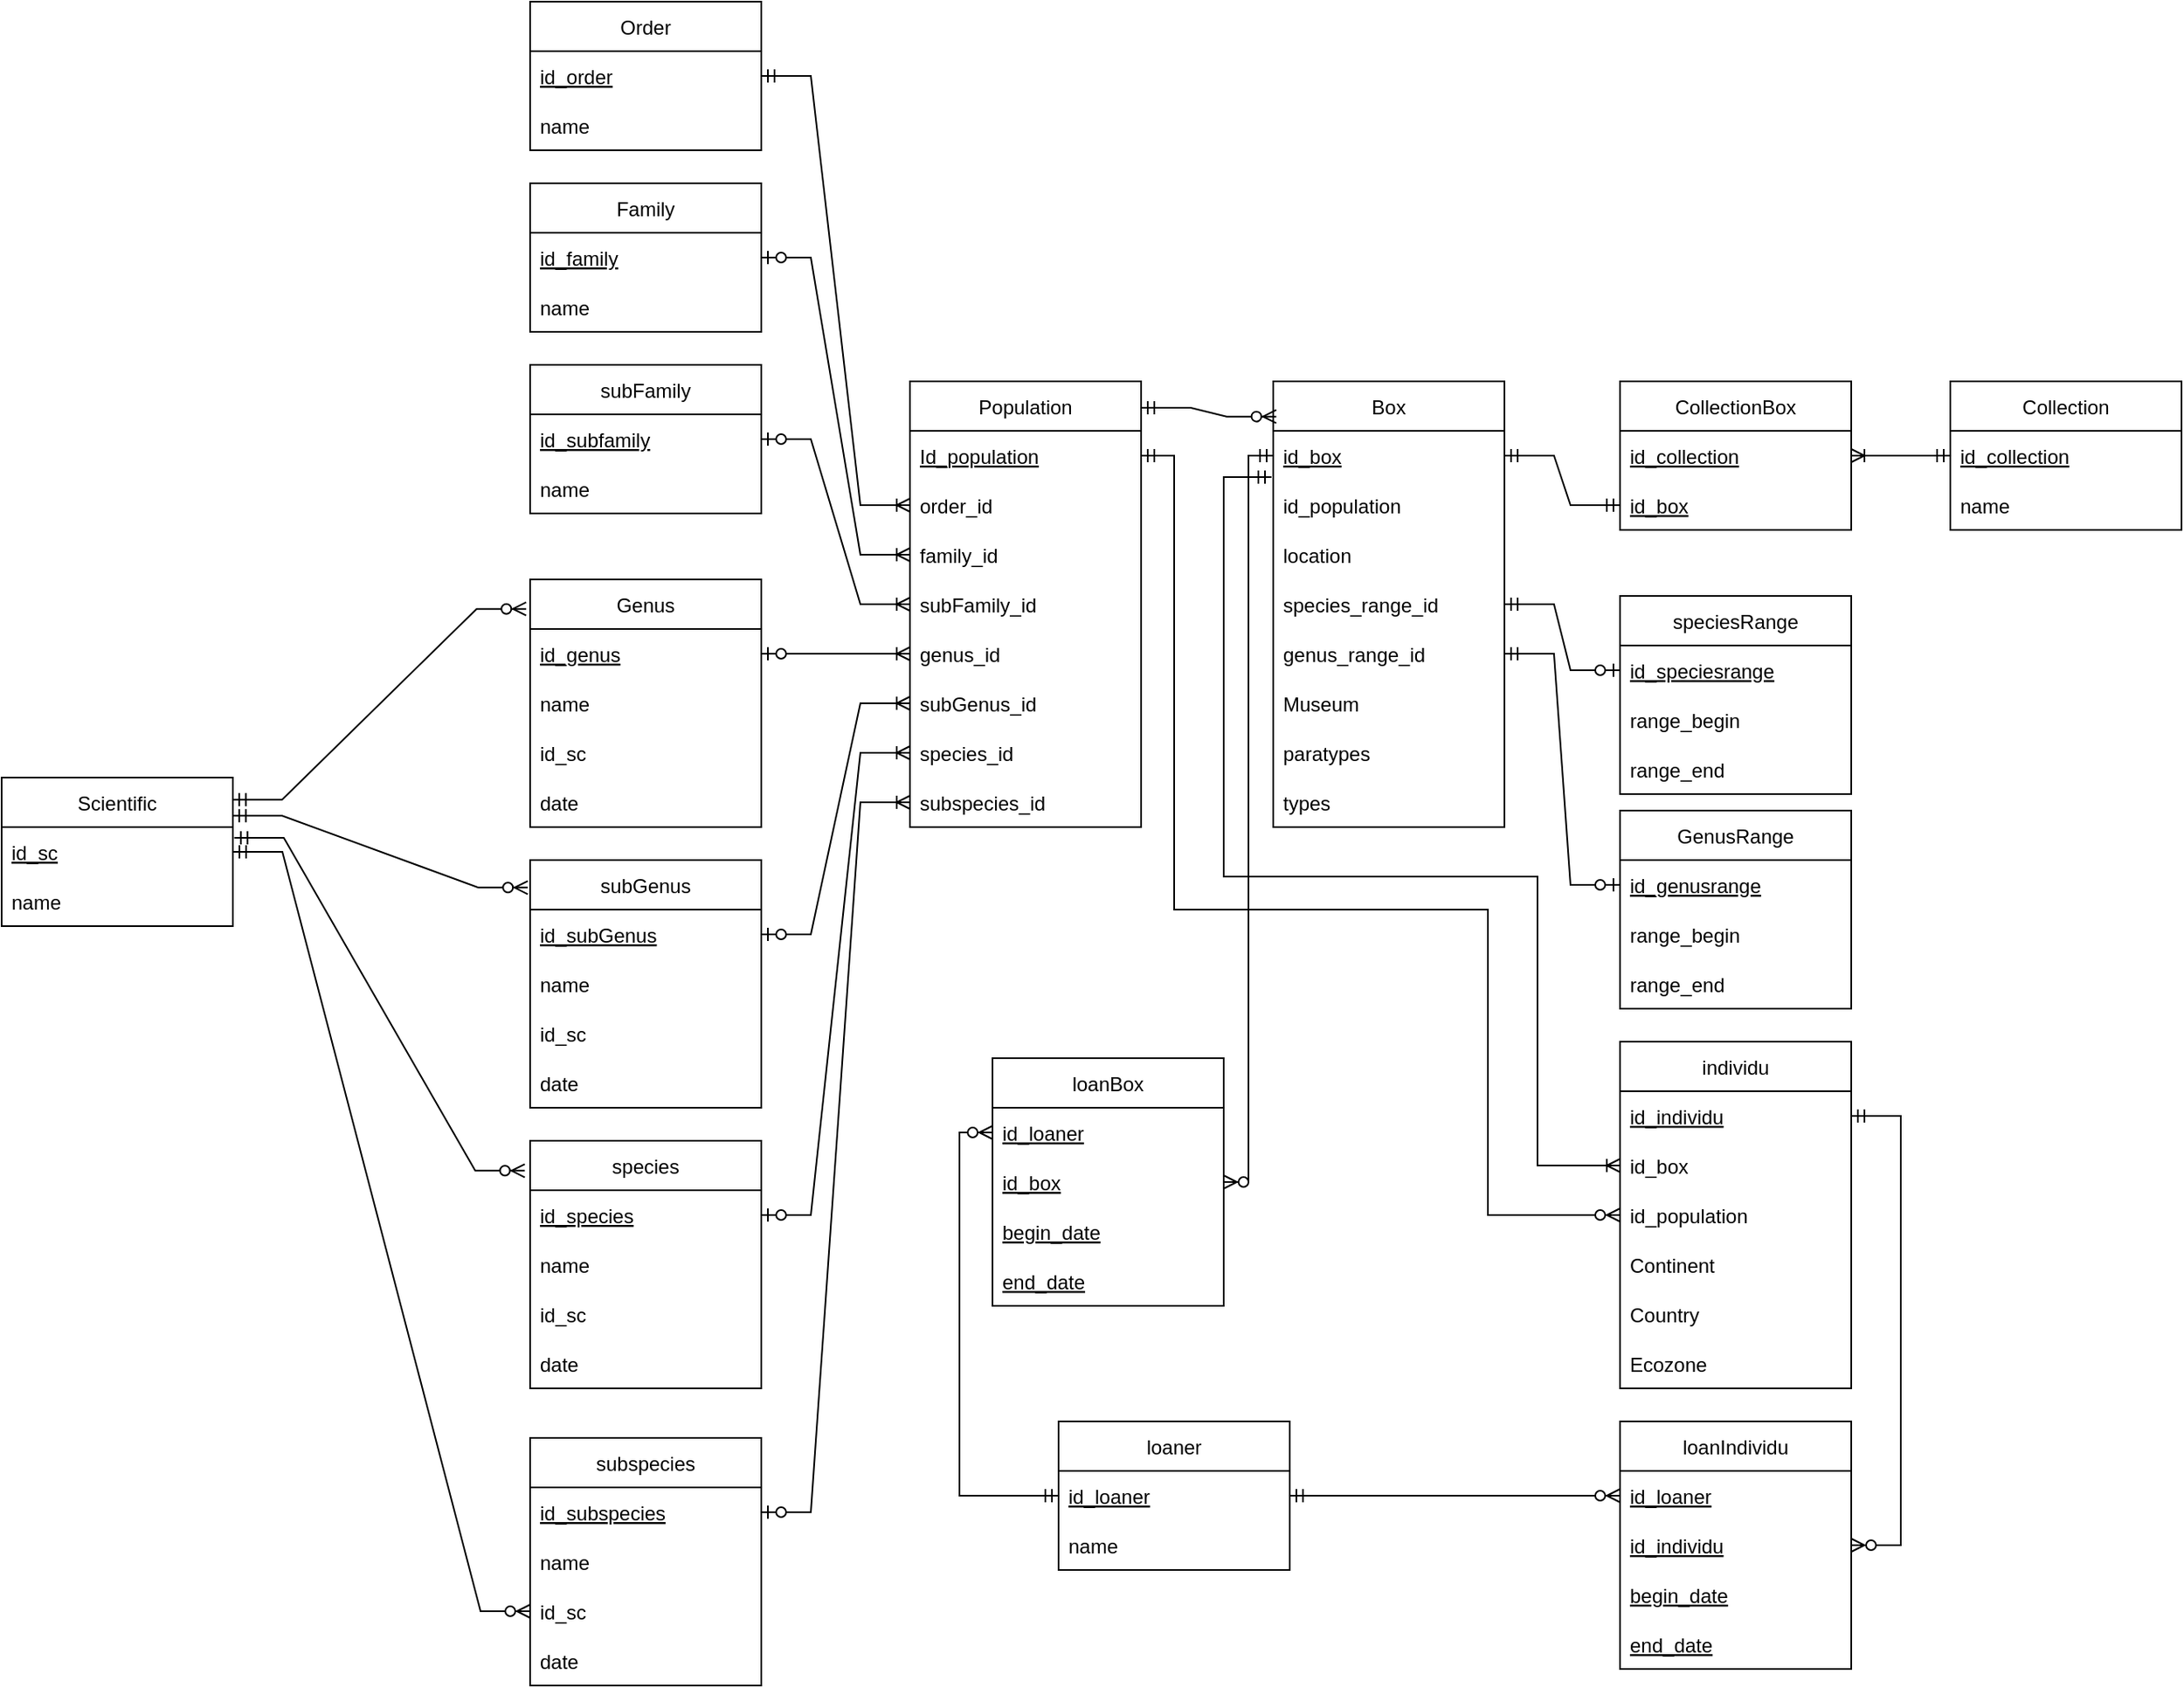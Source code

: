 <mxfile version="20.3.0" type="device"><diagram id="HxTPfBvil3Ltma1VfLWZ" name="Page-1"><mxGraphModel dx="1483" dy="927" grid="1" gridSize="10" guides="1" tooltips="1" connect="1" arrows="1" fold="1" page="1" pageScale="1" pageWidth="827" pageHeight="1169" math="0" shadow="0"><root><mxCell id="0"/><mxCell id="1" parent="0"/><mxCell id="uZ2jA3aw2KqFiROLntDe-1" value="Population" style="swimlane;fontStyle=0;childLayout=stackLayout;horizontal=1;startSize=30;horizontalStack=0;resizeParent=1;resizeParentMax=0;resizeLast=0;collapsible=1;marginBottom=0;" parent="1" vertex="1"><mxGeometry x="730" y="330" width="140" height="270" as="geometry"/></mxCell><mxCell id="uZ2jA3aw2KqFiROLntDe-2" value="Id_population" style="text;strokeColor=none;fillColor=none;align=left;verticalAlign=middle;spacingLeft=4;spacingRight=4;overflow=hidden;points=[[0,0.5],[1,0.5]];portConstraint=eastwest;rotatable=0;fontStyle=4" parent="uZ2jA3aw2KqFiROLntDe-1" vertex="1"><mxGeometry y="30" width="140" height="30" as="geometry"/></mxCell><mxCell id="uZ2jA3aw2KqFiROLntDe-12" value="order_id" style="text;strokeColor=none;fillColor=none;align=left;verticalAlign=middle;spacingLeft=4;spacingRight=4;overflow=hidden;points=[[0,0.5],[1,0.5]];portConstraint=eastwest;rotatable=0;" parent="uZ2jA3aw2KqFiROLntDe-1" vertex="1"><mxGeometry y="60" width="140" height="30" as="geometry"/></mxCell><mxCell id="uZ2jA3aw2KqFiROLntDe-10" value="family_id" style="text;strokeColor=none;fillColor=none;align=left;verticalAlign=middle;spacingLeft=4;spacingRight=4;overflow=hidden;points=[[0,0.5],[1,0.5]];portConstraint=eastwest;rotatable=0;" parent="uZ2jA3aw2KqFiROLntDe-1" vertex="1"><mxGeometry y="90" width="140" height="30" as="geometry"/></mxCell><mxCell id="uZ2jA3aw2KqFiROLntDe-11" value="subFamily_id" style="text;strokeColor=none;fillColor=none;align=left;verticalAlign=middle;spacingLeft=4;spacingRight=4;overflow=hidden;points=[[0,0.5],[1,0.5]];portConstraint=eastwest;rotatable=0;" parent="uZ2jA3aw2KqFiROLntDe-1" vertex="1"><mxGeometry y="120" width="140" height="30" as="geometry"/></mxCell><mxCell id="uZ2jA3aw2KqFiROLntDe-9" value="genus_id" style="text;strokeColor=none;fillColor=none;align=left;verticalAlign=middle;spacingLeft=4;spacingRight=4;overflow=hidden;points=[[0,0.5],[1,0.5]];portConstraint=eastwest;rotatable=0;" parent="uZ2jA3aw2KqFiROLntDe-1" vertex="1"><mxGeometry y="150" width="140" height="30" as="geometry"/></mxCell><mxCell id="uZ2jA3aw2KqFiROLntDe-8" value="subGenus_id" style="text;strokeColor=none;fillColor=none;align=left;verticalAlign=middle;spacingLeft=4;spacingRight=4;overflow=hidden;points=[[0,0.5],[1,0.5]];portConstraint=eastwest;rotatable=0;" parent="uZ2jA3aw2KqFiROLntDe-1" vertex="1"><mxGeometry y="180" width="140" height="30" as="geometry"/></mxCell><mxCell id="uZ2jA3aw2KqFiROLntDe-7" value="species_id" style="text;strokeColor=none;fillColor=none;align=left;verticalAlign=middle;spacingLeft=4;spacingRight=4;overflow=hidden;points=[[0,0.5],[1,0.5]];portConstraint=eastwest;rotatable=0;" parent="uZ2jA3aw2KqFiROLntDe-1" vertex="1"><mxGeometry y="210" width="140" height="30" as="geometry"/></mxCell><mxCell id="PhLSBUhBw3SX2s21Tblr-6" value="subspecies_id" style="text;strokeColor=none;fillColor=none;align=left;verticalAlign=middle;spacingLeft=4;spacingRight=4;overflow=hidden;points=[[0,0.5],[1,0.5]];portConstraint=eastwest;rotatable=0;" parent="uZ2jA3aw2KqFiROLntDe-1" vertex="1"><mxGeometry y="240" width="140" height="30" as="geometry"/></mxCell><mxCell id="uZ2jA3aw2KqFiROLntDe-18" value="Scientific" style="swimlane;fontStyle=0;childLayout=stackLayout;horizontal=1;startSize=30;horizontalStack=0;resizeParent=1;resizeParentMax=0;resizeLast=0;collapsible=1;marginBottom=0;" parent="1" vertex="1"><mxGeometry x="180" y="570" width="140" height="90" as="geometry"/></mxCell><mxCell id="uZ2jA3aw2KqFiROLntDe-19" value="id_sc" style="text;strokeColor=none;fillColor=none;align=left;verticalAlign=middle;spacingLeft=4;spacingRight=4;overflow=hidden;points=[[0,0.5],[1,0.5]];portConstraint=eastwest;rotatable=0;fontStyle=4" parent="uZ2jA3aw2KqFiROLntDe-18" vertex="1"><mxGeometry y="30" width="140" height="30" as="geometry"/></mxCell><mxCell id="uZ2jA3aw2KqFiROLntDe-20" value="name" style="text;strokeColor=none;fillColor=none;align=left;verticalAlign=middle;spacingLeft=4;spacingRight=4;overflow=hidden;points=[[0,0.5],[1,0.5]];portConstraint=eastwest;rotatable=0;" parent="uZ2jA3aw2KqFiROLntDe-18" vertex="1"><mxGeometry y="60" width="140" height="30" as="geometry"/></mxCell><mxCell id="uZ2jA3aw2KqFiROLntDe-25" value="GenusRange" style="swimlane;fontStyle=0;childLayout=stackLayout;horizontal=1;startSize=30;horizontalStack=0;resizeParent=1;resizeParentMax=0;resizeLast=0;collapsible=1;marginBottom=0;" parent="1" vertex="1"><mxGeometry x="1160" y="590" width="140" height="120" as="geometry"/></mxCell><mxCell id="uZ2jA3aw2KqFiROLntDe-26" value="id_genusrange" style="text;strokeColor=none;fillColor=none;align=left;verticalAlign=middle;spacingLeft=4;spacingRight=4;overflow=hidden;points=[[0,0.5],[1,0.5]];portConstraint=eastwest;rotatable=0;fontStyle=4" parent="uZ2jA3aw2KqFiROLntDe-25" vertex="1"><mxGeometry y="30" width="140" height="30" as="geometry"/></mxCell><mxCell id="uZ2jA3aw2KqFiROLntDe-27" value="range_begin" style="text;strokeColor=none;fillColor=none;align=left;verticalAlign=middle;spacingLeft=4;spacingRight=4;overflow=hidden;points=[[0,0.5],[1,0.5]];portConstraint=eastwest;rotatable=0;" parent="uZ2jA3aw2KqFiROLntDe-25" vertex="1"><mxGeometry y="60" width="140" height="30" as="geometry"/></mxCell><mxCell id="uZ2jA3aw2KqFiROLntDe-63" value="range_end" style="text;strokeColor=none;fillColor=none;align=left;verticalAlign=middle;spacingLeft=4;spacingRight=4;overflow=hidden;points=[[0,0.5],[1,0.5]];portConstraint=eastwest;rotatable=0;" parent="uZ2jA3aw2KqFiROLntDe-25" vertex="1"><mxGeometry y="90" width="140" height="30" as="geometry"/></mxCell><mxCell id="uZ2jA3aw2KqFiROLntDe-35" value="individu" style="swimlane;fontStyle=0;childLayout=stackLayout;horizontal=1;startSize=30;horizontalStack=0;resizeParent=1;resizeParentMax=0;resizeLast=0;collapsible=1;marginBottom=0;" parent="1" vertex="1"><mxGeometry x="1160" y="730" width="140" height="210" as="geometry"/></mxCell><mxCell id="uZ2jA3aw2KqFiROLntDe-38" value="id_individu" style="text;strokeColor=none;fillColor=none;align=left;verticalAlign=middle;spacingLeft=4;spacingRight=4;overflow=hidden;points=[[0,0.5],[1,0.5]];portConstraint=eastwest;rotatable=0;fontStyle=4" parent="uZ2jA3aw2KqFiROLntDe-35" vertex="1"><mxGeometry y="30" width="140" height="30" as="geometry"/></mxCell><mxCell id="uZ2jA3aw2KqFiROLntDe-115" value="id_box" style="text;strokeColor=none;fillColor=none;align=left;verticalAlign=middle;spacingLeft=4;spacingRight=4;overflow=hidden;points=[[0,0.5],[1,0.5]];portConstraint=eastwest;rotatable=0;" parent="uZ2jA3aw2KqFiROLntDe-35" vertex="1"><mxGeometry y="60" width="140" height="30" as="geometry"/></mxCell><mxCell id="uZ2jA3aw2KqFiROLntDe-36" value="id_population" style="text;strokeColor=none;fillColor=none;align=left;verticalAlign=middle;spacingLeft=4;spacingRight=4;overflow=hidden;points=[[0,0.5],[1,0.5]];portConstraint=eastwest;rotatable=0;" parent="uZ2jA3aw2KqFiROLntDe-35" vertex="1"><mxGeometry y="90" width="140" height="30" as="geometry"/></mxCell><mxCell id="xjDK1xqEdy7AfBdmxvn6-30" value="Continent" style="text;strokeColor=none;fillColor=none;align=left;verticalAlign=middle;spacingLeft=4;spacingRight=4;overflow=hidden;points=[[0,0.5],[1,0.5]];portConstraint=eastwest;rotatable=0;" parent="uZ2jA3aw2KqFiROLntDe-35" vertex="1"><mxGeometry y="120" width="140" height="30" as="geometry"/></mxCell><mxCell id="xjDK1xqEdy7AfBdmxvn6-28" value="Country" style="text;strokeColor=none;fillColor=none;align=left;verticalAlign=middle;spacingLeft=4;spacingRight=4;overflow=hidden;points=[[0,0.5],[1,0.5]];portConstraint=eastwest;rotatable=0;" parent="uZ2jA3aw2KqFiROLntDe-35" vertex="1"><mxGeometry y="150" width="140" height="30" as="geometry"/></mxCell><mxCell id="xjDK1xqEdy7AfBdmxvn6-27" value="Ecozone" style="text;strokeColor=none;fillColor=none;align=left;verticalAlign=middle;spacingLeft=4;spacingRight=4;overflow=hidden;points=[[0,0.5],[1,0.5]];portConstraint=eastwest;rotatable=0;" parent="uZ2jA3aw2KqFiROLntDe-35" vertex="1"><mxGeometry y="180" width="140" height="30" as="geometry"/></mxCell><mxCell id="uZ2jA3aw2KqFiROLntDe-51" value="Box" style="swimlane;fontStyle=0;childLayout=stackLayout;horizontal=1;startSize=30;horizontalStack=0;resizeParent=1;resizeParentMax=0;resizeLast=0;collapsible=1;marginBottom=0;" parent="1" vertex="1"><mxGeometry x="950" y="330" width="140" height="270" as="geometry"/></mxCell><mxCell id="uZ2jA3aw2KqFiROLntDe-52" value="id_box" style="text;strokeColor=none;fillColor=none;align=left;verticalAlign=middle;spacingLeft=4;spacingRight=4;overflow=hidden;points=[[0,0.5],[1,0.5]];portConstraint=eastwest;rotatable=0;fontStyle=4" parent="uZ2jA3aw2KqFiROLntDe-51" vertex="1"><mxGeometry y="30" width="140" height="30" as="geometry"/></mxCell><mxCell id="xjDK1xqEdy7AfBdmxvn6-2" value="id_population" style="text;strokeColor=none;fillColor=none;align=left;verticalAlign=middle;spacingLeft=4;spacingRight=4;overflow=hidden;points=[[0,0.5],[1,0.5]];portConstraint=eastwest;rotatable=0;fontStyle=0" parent="uZ2jA3aw2KqFiROLntDe-51" vertex="1"><mxGeometry y="60" width="140" height="30" as="geometry"/></mxCell><mxCell id="uZ2jA3aw2KqFiROLntDe-53" value="location" style="text;strokeColor=none;fillColor=none;align=left;verticalAlign=middle;spacingLeft=4;spacingRight=4;overflow=hidden;points=[[0,0.5],[1,0.5]];portConstraint=eastwest;rotatable=0;" parent="uZ2jA3aw2KqFiROLntDe-51" vertex="1"><mxGeometry y="90" width="140" height="30" as="geometry"/></mxCell><mxCell id="uZ2jA3aw2KqFiROLntDe-69" value="species_range_id" style="text;strokeColor=none;fillColor=none;align=left;verticalAlign=middle;spacingLeft=4;spacingRight=4;overflow=hidden;points=[[0,0.5],[1,0.5]];portConstraint=eastwest;rotatable=0;" parent="uZ2jA3aw2KqFiROLntDe-51" vertex="1"><mxGeometry y="120" width="140" height="30" as="geometry"/></mxCell><mxCell id="uZ2jA3aw2KqFiROLntDe-68" value="genus_range_id" style="text;strokeColor=none;fillColor=none;align=left;verticalAlign=middle;spacingLeft=4;spacingRight=4;overflow=hidden;points=[[0,0.5],[1,0.5]];portConstraint=eastwest;rotatable=0;" parent="uZ2jA3aw2KqFiROLntDe-51" vertex="1"><mxGeometry y="150" width="140" height="30" as="geometry"/></mxCell><mxCell id="xjDK1xqEdy7AfBdmxvn6-26" value="Museum" style="text;strokeColor=none;fillColor=none;align=left;verticalAlign=middle;spacingLeft=4;spacingRight=4;overflow=hidden;points=[[0,0.5],[1,0.5]];portConstraint=eastwest;rotatable=0;" parent="uZ2jA3aw2KqFiROLntDe-51" vertex="1"><mxGeometry y="180" width="140" height="30" as="geometry"/></mxCell><mxCell id="xjDK1xqEdy7AfBdmxvn6-25" value="paratypes" style="text;strokeColor=none;fillColor=none;align=left;verticalAlign=middle;spacingLeft=4;spacingRight=4;overflow=hidden;points=[[0,0.5],[1,0.5]];portConstraint=eastwest;rotatable=0;" parent="uZ2jA3aw2KqFiROLntDe-51" vertex="1"><mxGeometry y="210" width="140" height="30" as="geometry"/></mxCell><mxCell id="xjDK1xqEdy7AfBdmxvn6-24" value="types" style="text;strokeColor=none;fillColor=none;align=left;verticalAlign=middle;spacingLeft=4;spacingRight=4;overflow=hidden;points=[[0,0.5],[1,0.5]];portConstraint=eastwest;rotatable=0;" parent="uZ2jA3aw2KqFiROLntDe-51" vertex="1"><mxGeometry y="240" width="140" height="30" as="geometry"/></mxCell><mxCell id="uZ2jA3aw2KqFiROLntDe-55" value="Collection" style="swimlane;fontStyle=0;childLayout=stackLayout;horizontal=1;startSize=30;horizontalStack=0;resizeParent=1;resizeParentMax=0;resizeLast=0;collapsible=1;marginBottom=0;" parent="1" vertex="1"><mxGeometry x="1360" y="330" width="140" height="90" as="geometry"/></mxCell><mxCell id="uZ2jA3aw2KqFiROLntDe-56" value="id_collection" style="text;strokeColor=none;fillColor=none;align=left;verticalAlign=middle;spacingLeft=4;spacingRight=4;overflow=hidden;points=[[0,0.5],[1,0.5]];portConstraint=eastwest;rotatable=0;fontStyle=4" parent="uZ2jA3aw2KqFiROLntDe-55" vertex="1"><mxGeometry y="30" width="140" height="30" as="geometry"/></mxCell><mxCell id="uZ2jA3aw2KqFiROLntDe-57" value="name" style="text;strokeColor=none;fillColor=none;align=left;verticalAlign=middle;spacingLeft=4;spacingRight=4;overflow=hidden;points=[[0,0.5],[1,0.5]];portConstraint=eastwest;rotatable=0;" parent="uZ2jA3aw2KqFiROLntDe-55" vertex="1"><mxGeometry y="60" width="140" height="30" as="geometry"/></mxCell><mxCell id="uZ2jA3aw2KqFiROLntDe-59" value="loanBox" style="swimlane;fontStyle=0;childLayout=stackLayout;horizontal=1;startSize=30;horizontalStack=0;resizeParent=1;resizeParentMax=0;resizeLast=0;collapsible=1;marginBottom=0;" parent="1" vertex="1"><mxGeometry x="780" y="740" width="140" height="150" as="geometry"/></mxCell><mxCell id="uZ2jA3aw2KqFiROLntDe-60" value="id_loaner" style="text;strokeColor=none;fillColor=none;align=left;verticalAlign=middle;spacingLeft=4;spacingRight=4;overflow=hidden;points=[[0,0.5],[1,0.5]];portConstraint=eastwest;rotatable=0;fontStyle=4" parent="uZ2jA3aw2KqFiROLntDe-59" vertex="1"><mxGeometry y="30" width="140" height="30" as="geometry"/></mxCell><mxCell id="uZ2jA3aw2KqFiROLntDe-61" value="id_box" style="text;strokeColor=none;fillColor=none;align=left;verticalAlign=middle;spacingLeft=4;spacingRight=4;overflow=hidden;points=[[0,0.5],[1,0.5]];portConstraint=eastwest;rotatable=0;fontStyle=4" parent="uZ2jA3aw2KqFiROLntDe-59" vertex="1"><mxGeometry y="60" width="140" height="30" as="geometry"/></mxCell><mxCell id="uZ2jA3aw2KqFiROLntDe-62" value="begin_date" style="text;strokeColor=none;fillColor=none;align=left;verticalAlign=middle;spacingLeft=4;spacingRight=4;overflow=hidden;points=[[0,0.5],[1,0.5]];portConstraint=eastwest;rotatable=0;fontStyle=4" parent="uZ2jA3aw2KqFiROLntDe-59" vertex="1"><mxGeometry y="90" width="140" height="30" as="geometry"/></mxCell><mxCell id="uZ2jA3aw2KqFiROLntDe-102" value="end_date" style="text;strokeColor=none;fillColor=none;align=left;verticalAlign=middle;spacingLeft=4;spacingRight=4;overflow=hidden;points=[[0,0.5],[1,0.5]];portConstraint=eastwest;rotatable=0;fontStyle=4" parent="uZ2jA3aw2KqFiROLntDe-59" vertex="1"><mxGeometry y="120" width="140" height="30" as="geometry"/></mxCell><mxCell id="uZ2jA3aw2KqFiROLntDe-64" value="speciesRange" style="swimlane;fontStyle=0;childLayout=stackLayout;horizontal=1;startSize=30;horizontalStack=0;resizeParent=1;resizeParentMax=0;resizeLast=0;collapsible=1;marginBottom=0;" parent="1" vertex="1"><mxGeometry x="1160" y="460" width="140" height="120" as="geometry"/></mxCell><mxCell id="uZ2jA3aw2KqFiROLntDe-65" value="id_speciesrange" style="text;strokeColor=none;fillColor=none;align=left;verticalAlign=middle;spacingLeft=4;spacingRight=4;overflow=hidden;points=[[0,0.5],[1,0.5]];portConstraint=eastwest;rotatable=0;fontStyle=4" parent="uZ2jA3aw2KqFiROLntDe-64" vertex="1"><mxGeometry y="30" width="140" height="30" as="geometry"/></mxCell><mxCell id="uZ2jA3aw2KqFiROLntDe-66" value="range_begin" style="text;strokeColor=none;fillColor=none;align=left;verticalAlign=middle;spacingLeft=4;spacingRight=4;overflow=hidden;points=[[0,0.5],[1,0.5]];portConstraint=eastwest;rotatable=0;" parent="uZ2jA3aw2KqFiROLntDe-64" vertex="1"><mxGeometry y="60" width="140" height="30" as="geometry"/></mxCell><mxCell id="uZ2jA3aw2KqFiROLntDe-67" value="range_end" style="text;strokeColor=none;fillColor=none;align=left;verticalAlign=middle;spacingLeft=4;spacingRight=4;overflow=hidden;points=[[0,0.5],[1,0.5]];portConstraint=eastwest;rotatable=0;" parent="uZ2jA3aw2KqFiROLntDe-64" vertex="1"><mxGeometry y="90" width="140" height="30" as="geometry"/></mxCell><mxCell id="uZ2jA3aw2KqFiROLntDe-74" value="CollectionBox" style="swimlane;fontStyle=0;childLayout=stackLayout;horizontal=1;startSize=30;horizontalStack=0;resizeParent=1;resizeParentMax=0;resizeLast=0;collapsible=1;marginBottom=0;" parent="1" vertex="1"><mxGeometry x="1160" y="330" width="140" height="90" as="geometry"/></mxCell><mxCell id="uZ2jA3aw2KqFiROLntDe-75" value="id_collection" style="text;strokeColor=none;fillColor=none;align=left;verticalAlign=middle;spacingLeft=4;spacingRight=4;overflow=hidden;points=[[0,0.5],[1,0.5]];portConstraint=eastwest;rotatable=0;fontStyle=4" parent="uZ2jA3aw2KqFiROLntDe-74" vertex="1"><mxGeometry y="30" width="140" height="30" as="geometry"/></mxCell><mxCell id="uZ2jA3aw2KqFiROLntDe-77" value="id_box" style="text;strokeColor=none;fillColor=none;align=left;verticalAlign=middle;spacingLeft=4;spacingRight=4;overflow=hidden;points=[[0,0.5],[1,0.5]];portConstraint=eastwest;rotatable=0;fontStyle=4" parent="uZ2jA3aw2KqFiROLntDe-74" vertex="1"><mxGeometry y="60" width="140" height="30" as="geometry"/></mxCell><mxCell id="uZ2jA3aw2KqFiROLntDe-84" value="Order" style="swimlane;fontStyle=0;childLayout=stackLayout;horizontal=1;startSize=30;horizontalStack=0;resizeParent=1;resizeParentMax=0;resizeLast=0;collapsible=1;marginBottom=0;" parent="1" vertex="1"><mxGeometry x="500" y="100" width="140" height="90" as="geometry"/></mxCell><mxCell id="uZ2jA3aw2KqFiROLntDe-85" value="id_order" style="text;strokeColor=none;fillColor=none;align=left;verticalAlign=middle;spacingLeft=4;spacingRight=4;overflow=hidden;points=[[0,0.5],[1,0.5]];portConstraint=eastwest;rotatable=0;fontStyle=4" parent="uZ2jA3aw2KqFiROLntDe-84" vertex="1"><mxGeometry y="30" width="140" height="30" as="geometry"/></mxCell><mxCell id="uZ2jA3aw2KqFiROLntDe-86" value="name" style="text;strokeColor=none;fillColor=none;align=left;verticalAlign=middle;spacingLeft=4;spacingRight=4;overflow=hidden;points=[[0,0.5],[1,0.5]];portConstraint=eastwest;rotatable=0;fontStyle=0" parent="uZ2jA3aw2KqFiROLntDe-84" vertex="1"><mxGeometry y="60" width="140" height="30" as="geometry"/></mxCell><mxCell id="uZ2jA3aw2KqFiROLntDe-87" value="Family" style="swimlane;fontStyle=0;childLayout=stackLayout;horizontal=1;startSize=30;horizontalStack=0;resizeParent=1;resizeParentMax=0;resizeLast=0;collapsible=1;marginBottom=0;" parent="1" vertex="1"><mxGeometry x="500" y="210" width="140" height="90" as="geometry"/></mxCell><mxCell id="uZ2jA3aw2KqFiROLntDe-88" value="id_family" style="text;strokeColor=none;fillColor=none;align=left;verticalAlign=middle;spacingLeft=4;spacingRight=4;overflow=hidden;points=[[0,0.5],[1,0.5]];portConstraint=eastwest;rotatable=0;fontStyle=4" parent="uZ2jA3aw2KqFiROLntDe-87" vertex="1"><mxGeometry y="30" width="140" height="30" as="geometry"/></mxCell><mxCell id="uZ2jA3aw2KqFiROLntDe-89" value="name" style="text;strokeColor=none;fillColor=none;align=left;verticalAlign=middle;spacingLeft=4;spacingRight=4;overflow=hidden;points=[[0,0.5],[1,0.5]];portConstraint=eastwest;rotatable=0;fontStyle=0" parent="uZ2jA3aw2KqFiROLntDe-87" vertex="1"><mxGeometry y="60" width="140" height="30" as="geometry"/></mxCell><mxCell id="uZ2jA3aw2KqFiROLntDe-90" value="subFamily" style="swimlane;fontStyle=0;childLayout=stackLayout;horizontal=1;startSize=30;horizontalStack=0;resizeParent=1;resizeParentMax=0;resizeLast=0;collapsible=1;marginBottom=0;" parent="1" vertex="1"><mxGeometry x="500" y="320" width="140" height="90" as="geometry"/></mxCell><mxCell id="uZ2jA3aw2KqFiROLntDe-91" value="id_subfamily" style="text;strokeColor=none;fillColor=none;align=left;verticalAlign=middle;spacingLeft=4;spacingRight=4;overflow=hidden;points=[[0,0.5],[1,0.5]];portConstraint=eastwest;rotatable=0;fontStyle=4" parent="uZ2jA3aw2KqFiROLntDe-90" vertex="1"><mxGeometry y="30" width="140" height="30" as="geometry"/></mxCell><mxCell id="uZ2jA3aw2KqFiROLntDe-92" value="name" style="text;strokeColor=none;fillColor=none;align=left;verticalAlign=middle;spacingLeft=4;spacingRight=4;overflow=hidden;points=[[0,0.5],[1,0.5]];portConstraint=eastwest;rotatable=0;fontStyle=0" parent="uZ2jA3aw2KqFiROLntDe-90" vertex="1"><mxGeometry y="60" width="140" height="30" as="geometry"/></mxCell><mxCell id="uZ2jA3aw2KqFiROLntDe-93" value="Genus" style="swimlane;fontStyle=0;childLayout=stackLayout;horizontal=1;startSize=30;horizontalStack=0;resizeParent=1;resizeParentMax=0;resizeLast=0;collapsible=1;marginBottom=0;" parent="1" vertex="1"><mxGeometry x="500" y="450" width="140" height="150" as="geometry"/></mxCell><mxCell id="uZ2jA3aw2KqFiROLntDe-94" value="id_genus" style="text;strokeColor=none;fillColor=none;align=left;verticalAlign=middle;spacingLeft=4;spacingRight=4;overflow=hidden;points=[[0,0.5],[1,0.5]];portConstraint=eastwest;rotatable=0;fontStyle=4" parent="uZ2jA3aw2KqFiROLntDe-93" vertex="1"><mxGeometry y="30" width="140" height="30" as="geometry"/></mxCell><mxCell id="uZ2jA3aw2KqFiROLntDe-95" value="name" style="text;strokeColor=none;fillColor=none;align=left;verticalAlign=middle;spacingLeft=4;spacingRight=4;overflow=hidden;points=[[0,0.5],[1,0.5]];portConstraint=eastwest;rotatable=0;fontStyle=0" parent="uZ2jA3aw2KqFiROLntDe-93" vertex="1"><mxGeometry y="60" width="140" height="30" as="geometry"/></mxCell><mxCell id="xjDK1xqEdy7AfBdmxvn6-14" value="id_sc" style="text;strokeColor=none;fillColor=none;align=left;verticalAlign=middle;spacingLeft=4;spacingRight=4;overflow=hidden;points=[[0,0.5],[1,0.5]];portConstraint=eastwest;rotatable=0;fontStyle=0" parent="uZ2jA3aw2KqFiROLntDe-93" vertex="1"><mxGeometry y="90" width="140" height="30" as="geometry"/></mxCell><mxCell id="xjDK1xqEdy7AfBdmxvn6-15" value="date" style="text;strokeColor=none;fillColor=none;align=left;verticalAlign=middle;spacingLeft=4;spacingRight=4;overflow=hidden;points=[[0,0.5],[1,0.5]];portConstraint=eastwest;rotatable=0;fontStyle=0" parent="uZ2jA3aw2KqFiROLntDe-93" vertex="1"><mxGeometry y="120" width="140" height="30" as="geometry"/></mxCell><mxCell id="uZ2jA3aw2KqFiROLntDe-96" value="subGenus" style="swimlane;fontStyle=0;childLayout=stackLayout;horizontal=1;startSize=30;horizontalStack=0;resizeParent=1;resizeParentMax=0;resizeLast=0;collapsible=1;marginBottom=0;" parent="1" vertex="1"><mxGeometry x="500" y="620" width="140" height="150" as="geometry"/></mxCell><mxCell id="uZ2jA3aw2KqFiROLntDe-97" value="id_subGenus" style="text;strokeColor=none;fillColor=none;align=left;verticalAlign=middle;spacingLeft=4;spacingRight=4;overflow=hidden;points=[[0,0.5],[1,0.5]];portConstraint=eastwest;rotatable=0;fontStyle=4" parent="uZ2jA3aw2KqFiROLntDe-96" vertex="1"><mxGeometry y="30" width="140" height="30" as="geometry"/></mxCell><mxCell id="uZ2jA3aw2KqFiROLntDe-98" value="name" style="text;strokeColor=none;fillColor=none;align=left;verticalAlign=middle;spacingLeft=4;spacingRight=4;overflow=hidden;points=[[0,0.5],[1,0.5]];portConstraint=eastwest;rotatable=0;fontStyle=0" parent="uZ2jA3aw2KqFiROLntDe-96" vertex="1"><mxGeometry y="60" width="140" height="30" as="geometry"/></mxCell><mxCell id="xjDK1xqEdy7AfBdmxvn6-17" value="id_sc" style="text;strokeColor=none;fillColor=none;align=left;verticalAlign=middle;spacingLeft=4;spacingRight=4;overflow=hidden;points=[[0,0.5],[1,0.5]];portConstraint=eastwest;rotatable=0;fontStyle=0" parent="uZ2jA3aw2KqFiROLntDe-96" vertex="1"><mxGeometry y="90" width="140" height="30" as="geometry"/></mxCell><mxCell id="xjDK1xqEdy7AfBdmxvn6-16" value="date" style="text;strokeColor=none;fillColor=none;align=left;verticalAlign=middle;spacingLeft=4;spacingRight=4;overflow=hidden;points=[[0,0.5],[1,0.5]];portConstraint=eastwest;rotatable=0;fontStyle=0" parent="uZ2jA3aw2KqFiROLntDe-96" vertex="1"><mxGeometry y="120" width="140" height="30" as="geometry"/></mxCell><mxCell id="uZ2jA3aw2KqFiROLntDe-99" value="species" style="swimlane;fontStyle=0;childLayout=stackLayout;horizontal=1;startSize=30;horizontalStack=0;resizeParent=1;resizeParentMax=0;resizeLast=0;collapsible=1;marginBottom=0;" parent="1" vertex="1"><mxGeometry x="500" y="790" width="140" height="150" as="geometry"/></mxCell><mxCell id="uZ2jA3aw2KqFiROLntDe-100" value="id_species" style="text;strokeColor=none;fillColor=none;align=left;verticalAlign=middle;spacingLeft=4;spacingRight=4;overflow=hidden;points=[[0,0.5],[1,0.5]];portConstraint=eastwest;rotatable=0;fontStyle=4" parent="uZ2jA3aw2KqFiROLntDe-99" vertex="1"><mxGeometry y="30" width="140" height="30" as="geometry"/></mxCell><mxCell id="uZ2jA3aw2KqFiROLntDe-101" value="name" style="text;strokeColor=none;fillColor=none;align=left;verticalAlign=middle;spacingLeft=4;spacingRight=4;overflow=hidden;points=[[0,0.5],[1,0.5]];portConstraint=eastwest;rotatable=0;fontStyle=0" parent="uZ2jA3aw2KqFiROLntDe-99" vertex="1"><mxGeometry y="60" width="140" height="30" as="geometry"/></mxCell><mxCell id="xjDK1xqEdy7AfBdmxvn6-19" value="id_sc " style="text;strokeColor=none;fillColor=none;align=left;verticalAlign=middle;spacingLeft=4;spacingRight=4;overflow=hidden;points=[[0,0.5],[1,0.5]];portConstraint=eastwest;rotatable=0;fontStyle=0" parent="uZ2jA3aw2KqFiROLntDe-99" vertex="1"><mxGeometry y="90" width="140" height="30" as="geometry"/></mxCell><mxCell id="xjDK1xqEdy7AfBdmxvn6-18" value="date" style="text;strokeColor=none;fillColor=none;align=left;verticalAlign=middle;spacingLeft=4;spacingRight=4;overflow=hidden;points=[[0,0.5],[1,0.5]];portConstraint=eastwest;rotatable=0;fontStyle=0" parent="uZ2jA3aw2KqFiROLntDe-99" vertex="1"><mxGeometry y="120" width="140" height="30" as="geometry"/></mxCell><mxCell id="uZ2jA3aw2KqFiROLntDe-103" value="loaner" style="swimlane;fontStyle=0;childLayout=stackLayout;horizontal=1;startSize=30;horizontalStack=0;resizeParent=1;resizeParentMax=0;resizeLast=0;collapsible=1;marginBottom=0;" parent="1" vertex="1"><mxGeometry x="820" y="960" width="140" height="90" as="geometry"/></mxCell><mxCell id="uZ2jA3aw2KqFiROLntDe-104" value="id_loaner" style="text;strokeColor=none;fillColor=none;align=left;verticalAlign=middle;spacingLeft=4;spacingRight=4;overflow=hidden;points=[[0,0.5],[1,0.5]];portConstraint=eastwest;rotatable=0;fontStyle=4" parent="uZ2jA3aw2KqFiROLntDe-103" vertex="1"><mxGeometry y="30" width="140" height="30" as="geometry"/></mxCell><mxCell id="uZ2jA3aw2KqFiROLntDe-105" value="name" style="text;strokeColor=none;fillColor=none;align=left;verticalAlign=middle;spacingLeft=4;spacingRight=4;overflow=hidden;points=[[0,0.5],[1,0.5]];portConstraint=eastwest;rotatable=0;" parent="uZ2jA3aw2KqFiROLntDe-103" vertex="1"><mxGeometry y="60" width="140" height="30" as="geometry"/></mxCell><mxCell id="uZ2jA3aw2KqFiROLntDe-110" value="loanIndividu" style="swimlane;fontStyle=0;childLayout=stackLayout;horizontal=1;startSize=30;horizontalStack=0;resizeParent=1;resizeParentMax=0;resizeLast=0;collapsible=1;marginBottom=0;" parent="1" vertex="1"><mxGeometry x="1160" y="960" width="140" height="150" as="geometry"/></mxCell><mxCell id="uZ2jA3aw2KqFiROLntDe-111" value="id_loaner" style="text;strokeColor=none;fillColor=none;align=left;verticalAlign=middle;spacingLeft=4;spacingRight=4;overflow=hidden;points=[[0,0.5],[1,0.5]];portConstraint=eastwest;rotatable=0;fontStyle=4" parent="uZ2jA3aw2KqFiROLntDe-110" vertex="1"><mxGeometry y="30" width="140" height="30" as="geometry"/></mxCell><mxCell id="uZ2jA3aw2KqFiROLntDe-112" value="id_individu" style="text;strokeColor=none;fillColor=none;align=left;verticalAlign=middle;spacingLeft=4;spacingRight=4;overflow=hidden;points=[[0,0.5],[1,0.5]];portConstraint=eastwest;rotatable=0;fontStyle=4" parent="uZ2jA3aw2KqFiROLntDe-110" vertex="1"><mxGeometry y="60" width="140" height="30" as="geometry"/></mxCell><mxCell id="uZ2jA3aw2KqFiROLntDe-113" value="begin_date" style="text;strokeColor=none;fillColor=none;align=left;verticalAlign=middle;spacingLeft=4;spacingRight=4;overflow=hidden;points=[[0,0.5],[1,0.5]];portConstraint=eastwest;rotatable=0;fontStyle=4" parent="uZ2jA3aw2KqFiROLntDe-110" vertex="1"><mxGeometry y="90" width="140" height="30" as="geometry"/></mxCell><mxCell id="uZ2jA3aw2KqFiROLntDe-114" value="end_date" style="text;strokeColor=none;fillColor=none;align=left;verticalAlign=middle;spacingLeft=4;spacingRight=4;overflow=hidden;points=[[0,0.5],[1,0.5]];portConstraint=eastwest;rotatable=0;fontStyle=4" parent="uZ2jA3aw2KqFiROLntDe-110" vertex="1"><mxGeometry y="120" width="140" height="30" as="geometry"/></mxCell><mxCell id="uZ2jA3aw2KqFiROLntDe-124" value="" style="edgeStyle=entityRelationEdgeStyle;fontSize=12;html=1;endArrow=ERoneToMany;startArrow=ERmandOne;rounded=0;exitX=1;exitY=0.5;exitDx=0;exitDy=0;entryX=0;entryY=0.5;entryDx=0;entryDy=0;" parent="1" source="uZ2jA3aw2KqFiROLntDe-85" target="uZ2jA3aw2KqFiROLntDe-12" edge="1"><mxGeometry width="100" height="100" relative="1" as="geometry"><mxPoint x="150" y="430" as="sourcePoint"/><mxPoint x="250" y="330" as="targetPoint"/></mxGeometry></mxCell><mxCell id="uZ2jA3aw2KqFiROLntDe-134" value="" style="edgeStyle=entityRelationEdgeStyle;fontSize=12;html=1;endArrow=ERzeroToOne;startArrow=ERmandOne;rounded=0;exitX=1;exitY=0.5;exitDx=0;exitDy=0;entryX=0;entryY=0.5;entryDx=0;entryDy=0;" parent="1" source="uZ2jA3aw2KqFiROLntDe-68" target="uZ2jA3aw2KqFiROLntDe-26" edge="1"><mxGeometry width="100" height="100" relative="1" as="geometry"><mxPoint x="760" y="270" as="sourcePoint"/><mxPoint x="1140" y="650" as="targetPoint"/></mxGeometry></mxCell><mxCell id="uZ2jA3aw2KqFiROLntDe-135" value="" style="edgeStyle=entityRelationEdgeStyle;fontSize=12;html=1;endArrow=ERzeroToOne;startArrow=ERmandOne;rounded=0;exitX=1;exitY=0.5;exitDx=0;exitDy=0;entryX=0;entryY=0.5;entryDx=0;entryDy=0;" parent="1" source="uZ2jA3aw2KqFiROLntDe-69" target="uZ2jA3aw2KqFiROLntDe-65" edge="1"><mxGeometry width="100" height="100" relative="1" as="geometry"><mxPoint x="1184.98" y="208.6" as="sourcePoint"/><mxPoint x="1150" y="460" as="targetPoint"/></mxGeometry></mxCell><mxCell id="uZ2jA3aw2KqFiROLntDe-141" value="" style="edgeStyle=orthogonalEdgeStyle;fontSize=12;html=1;endArrow=ERoneToMany;startArrow=ERmandOne;rounded=0;entryX=0;entryY=0.5;entryDx=0;entryDy=0;" parent="1" target="uZ2jA3aw2KqFiROLntDe-115" edge="1"><mxGeometry width="100" height="100" relative="1" as="geometry"><mxPoint x="949" y="388" as="sourcePoint"/><mxPoint x="1180" y="630" as="targetPoint"/><Array as="points"><mxPoint x="920" y="388"/><mxPoint x="920" y="630"/><mxPoint x="1110" y="630"/><mxPoint x="1110" y="805"/></Array></mxGeometry></mxCell><mxCell id="uZ2jA3aw2KqFiROLntDe-146" value="" style="edgeStyle=elbowEdgeStyle;fontSize=12;html=1;endArrow=ERzeroToMany;startArrow=ERmandOne;rounded=0;exitX=0;exitY=0.5;exitDx=0;exitDy=0;entryX=1;entryY=0.5;entryDx=0;entryDy=0;" parent="1" source="uZ2jA3aw2KqFiROLntDe-52" target="uZ2jA3aw2KqFiROLntDe-61" edge="1"><mxGeometry width="100" height="100" relative="1" as="geometry"><mxPoint x="740" y="850" as="sourcePoint"/><mxPoint x="840" y="750" as="targetPoint"/><Array as="points"/></mxGeometry></mxCell><mxCell id="uZ2jA3aw2KqFiROLntDe-147" value="" style="edgeStyle=entityRelationEdgeStyle;fontSize=12;html=1;endArrow=ERzeroToMany;startArrow=ERmandOne;rounded=0;entryX=1;entryY=0.5;entryDx=0;entryDy=0;exitX=1;exitY=0.5;exitDx=0;exitDy=0;" parent="1" source="uZ2jA3aw2KqFiROLntDe-38" target="uZ2jA3aw2KqFiROLntDe-112" edge="1"><mxGeometry width="100" height="100" relative="1" as="geometry"><mxPoint x="960" y="445.0" as="sourcePoint"/><mxPoint x="953.22" y="805.11" as="targetPoint"/></mxGeometry></mxCell><mxCell id="WQ8_4KwIX4erdfk7J4Iw-1" value="" style="edgeStyle=entityRelationEdgeStyle;fontSize=12;html=1;endArrow=ERzeroToMany;startArrow=ERmandOne;rounded=0;exitX=1.006;exitY=0.215;exitDx=0;exitDy=0;exitPerimeter=0;entryX=-0.023;entryY=0.121;entryDx=0;entryDy=0;entryPerimeter=0;" parent="1" source="uZ2jA3aw2KqFiROLntDe-19" target="uZ2jA3aw2KqFiROLntDe-99" edge="1"><mxGeometry width="100" height="100" relative="1" as="geometry"><mxPoint x="550" y="740" as="sourcePoint"/><mxPoint x="650" y="640" as="targetPoint"/></mxGeometry></mxCell><mxCell id="WQ8_4KwIX4erdfk7J4Iw-2" value="" style="edgeStyle=entityRelationEdgeStyle;fontSize=12;html=1;endArrow=ERzeroToMany;startArrow=ERmandOne;rounded=0;exitX=0.999;exitY=-0.23;exitDx=0;exitDy=0;exitPerimeter=0;entryX=-0.01;entryY=0.111;entryDx=0;entryDy=0;entryPerimeter=0;" parent="1" source="uZ2jA3aw2KqFiROLntDe-19" target="uZ2jA3aw2KqFiROLntDe-96" edge="1"><mxGeometry width="100" height="100" relative="1" as="geometry"><mxPoint x="330.84" y="616.45" as="sourcePoint"/><mxPoint x="506.78" y="818.15" as="targetPoint"/></mxGeometry></mxCell><mxCell id="WQ8_4KwIX4erdfk7J4Iw-3" value="" style="edgeStyle=entityRelationEdgeStyle;fontSize=12;html=1;endArrow=ERzeroToMany;startArrow=ERmandOne;rounded=0;exitX=0.999;exitY=0.148;exitDx=0;exitDy=0;exitPerimeter=0;entryX=-0.017;entryY=0.119;entryDx=0;entryDy=0;entryPerimeter=0;" parent="1" source="uZ2jA3aw2KqFiROLntDe-18" target="uZ2jA3aw2KqFiROLntDe-93" edge="1"><mxGeometry width="100" height="100" relative="1" as="geometry"><mxPoint x="340.84" y="626.45" as="sourcePoint"/><mxPoint x="516.78" y="828.15" as="targetPoint"/></mxGeometry></mxCell><mxCell id="WQ8_4KwIX4erdfk7J4Iw-4" value="" style="edgeStyle=entityRelationEdgeStyle;fontSize=12;html=1;endArrow=ERoneToMany;startArrow=ERzeroToOne;rounded=0;exitX=1;exitY=0.5;exitDx=0;exitDy=0;entryX=0;entryY=0.5;entryDx=0;entryDy=0;" parent="1" source="uZ2jA3aw2KqFiROLntDe-88" target="uZ2jA3aw2KqFiROLntDe-10" edge="1"><mxGeometry width="100" height="100" relative="1" as="geometry"><mxPoint x="640" y="470" as="sourcePoint"/><mxPoint x="740" y="370" as="targetPoint"/></mxGeometry></mxCell><mxCell id="WQ8_4KwIX4erdfk7J4Iw-5" value="" style="edgeStyle=entityRelationEdgeStyle;fontSize=12;html=1;endArrow=ERoneToMany;startArrow=ERzeroToOne;rounded=0;exitX=1;exitY=0.5;exitDx=0;exitDy=0;entryX=0;entryY=0.5;entryDx=0;entryDy=0;" parent="1" source="uZ2jA3aw2KqFiROLntDe-91" target="uZ2jA3aw2KqFiROLntDe-11" edge="1"><mxGeometry width="100" height="100" relative="1" as="geometry"><mxPoint x="651.68" y="236.92" as="sourcePoint"/><mxPoint x="740" y="445" as="targetPoint"/></mxGeometry></mxCell><mxCell id="WQ8_4KwIX4erdfk7J4Iw-6" value="" style="edgeStyle=entityRelationEdgeStyle;fontSize=12;html=1;endArrow=ERoneToMany;startArrow=ERzeroToOne;rounded=0;exitX=1;exitY=0.5;exitDx=0;exitDy=0;entryX=0;entryY=0.5;entryDx=0;entryDy=0;" parent="1" source="uZ2jA3aw2KqFiROLntDe-94" target="uZ2jA3aw2KqFiROLntDe-9" edge="1"><mxGeometry width="100" height="100" relative="1" as="geometry"><mxPoint x="650" y="352.5" as="sourcePoint"/><mxPoint x="740" y="475" as="targetPoint"/></mxGeometry></mxCell><mxCell id="WQ8_4KwIX4erdfk7J4Iw-7" value="" style="edgeStyle=entityRelationEdgeStyle;fontSize=12;html=1;endArrow=ERoneToMany;startArrow=ERzeroToOne;rounded=0;exitX=1;exitY=0.5;exitDx=0;exitDy=0;entryX=0;entryY=0.5;entryDx=0;entryDy=0;" parent="1" source="uZ2jA3aw2KqFiROLntDe-97" target="uZ2jA3aw2KqFiROLntDe-8" edge="1"><mxGeometry width="100" height="100" relative="1" as="geometry"><mxPoint x="649.86" y="476.05" as="sourcePoint"/><mxPoint x="740" y="505" as="targetPoint"/></mxGeometry></mxCell><mxCell id="WQ8_4KwIX4erdfk7J4Iw-8" value="" style="edgeStyle=entityRelationEdgeStyle;fontSize=12;html=1;endArrow=ERoneToMany;startArrow=ERzeroToOne;rounded=0;exitX=1;exitY=0.5;exitDx=0;exitDy=0;entryX=0;entryY=0.5;entryDx=0;entryDy=0;" parent="1" source="uZ2jA3aw2KqFiROLntDe-100" target="uZ2jA3aw2KqFiROLntDe-7" edge="1"><mxGeometry width="100" height="100" relative="1" as="geometry"><mxPoint x="651.68" y="647.55" as="sourcePoint"/><mxPoint x="740" y="535" as="targetPoint"/></mxGeometry></mxCell><mxCell id="WQ8_4KwIX4erdfk7J4Iw-9" value="" style="edgeStyle=entityRelationEdgeStyle;fontSize=12;html=1;endArrow=ERzeroToMany;startArrow=ERmandOne;rounded=0;entryX=0.013;entryY=0.079;entryDx=0;entryDy=0;entryPerimeter=0;" parent="1" target="uZ2jA3aw2KqFiROLntDe-51" edge="1"><mxGeometry width="100" height="100" relative="1" as="geometry"><mxPoint x="870" y="346" as="sourcePoint"/><mxPoint x="860" y="410" as="targetPoint"/></mxGeometry></mxCell><mxCell id="WQ8_4KwIX4erdfk7J4Iw-10" value="" style="edgeStyle=entityRelationEdgeStyle;fontSize=12;html=1;endArrow=ERoneToMany;startArrow=ERmandOne;rounded=0;exitX=0;exitY=0.5;exitDx=0;exitDy=0;entryX=1;entryY=0.5;entryDx=0;entryDy=0;" parent="1" source="uZ2jA3aw2KqFiROLntDe-56" target="uZ2jA3aw2KqFiROLntDe-75" edge="1"><mxGeometry width="100" height="100" relative="1" as="geometry"><mxPoint x="830" y="680" as="sourcePoint"/><mxPoint x="930" y="580" as="targetPoint"/></mxGeometry></mxCell><mxCell id="WQ8_4KwIX4erdfk7J4Iw-11" value="" style="edgeStyle=entityRelationEdgeStyle;fontSize=12;html=1;endArrow=ERmandOne;startArrow=ERmandOne;rounded=0;entryX=0;entryY=0.5;entryDx=0;entryDy=0;exitX=1;exitY=0.5;exitDx=0;exitDy=0;" parent="1" source="uZ2jA3aw2KqFiROLntDe-52" target="uZ2jA3aw2KqFiROLntDe-77" edge="1"><mxGeometry width="100" height="100" relative="1" as="geometry"><mxPoint x="830" y="680" as="sourcePoint"/><mxPoint x="930" y="580" as="targetPoint"/></mxGeometry></mxCell><mxCell id="WQ8_4KwIX4erdfk7J4Iw-12" value="" style="edgeStyle=orthogonalEdgeStyle;fontSize=12;html=1;endArrow=ERzeroToMany;startArrow=ERmandOne;rounded=0;exitX=1;exitY=0.5;exitDx=0;exitDy=0;entryX=0;entryY=0.5;entryDx=0;entryDy=0;" parent="1" source="uZ2jA3aw2KqFiROLntDe-2" target="uZ2jA3aw2KqFiROLntDe-36" edge="1"><mxGeometry width="100" height="100" relative="1" as="geometry"><mxPoint x="830" y="700" as="sourcePoint"/><mxPoint x="930" y="600" as="targetPoint"/><Array as="points"><mxPoint x="890" y="375"/><mxPoint x="890" y="650"/><mxPoint x="1080" y="650"/><mxPoint x="1080" y="835"/></Array></mxGeometry></mxCell><mxCell id="WQ8_4KwIX4erdfk7J4Iw-13" value="" style="edgeStyle=entityRelationEdgeStyle;fontSize=12;html=1;endArrow=ERzeroToMany;startArrow=ERmandOne;rounded=0;exitX=1;exitY=0.5;exitDx=0;exitDy=0;entryX=0;entryY=0.5;entryDx=0;entryDy=0;" parent="1" source="uZ2jA3aw2KqFiROLntDe-104" target="uZ2jA3aw2KqFiROLntDe-111" edge="1"><mxGeometry width="100" height="100" relative="1" as="geometry"><mxPoint x="1050" y="960" as="sourcePoint"/><mxPoint x="1150" y="860" as="targetPoint"/></mxGeometry></mxCell><mxCell id="WQ8_4KwIX4erdfk7J4Iw-14" value="" style="edgeStyle=orthogonalEdgeStyle;fontSize=12;html=1;endArrow=ERzeroToMany;startArrow=ERmandOne;rounded=0;exitX=0;exitY=0.5;exitDx=0;exitDy=0;entryX=0;entryY=0.5;entryDx=0;entryDy=0;" parent="1" source="uZ2jA3aw2KqFiROLntDe-104" target="uZ2jA3aw2KqFiROLntDe-60" edge="1"><mxGeometry width="100" height="100" relative="1" as="geometry"><mxPoint x="970" y="1015" as="sourcePoint"/><mxPoint x="1170" y="1015" as="targetPoint"/><Array as="points"><mxPoint x="760" y="1005"/><mxPoint x="760" y="785"/></Array></mxGeometry></mxCell><mxCell id="PhLSBUhBw3SX2s21Tblr-1" value="subspecies" style="swimlane;fontStyle=0;childLayout=stackLayout;horizontal=1;startSize=30;horizontalStack=0;resizeParent=1;resizeParentMax=0;resizeLast=0;collapsible=1;marginBottom=0;" parent="1" vertex="1"><mxGeometry x="500" y="970" width="140" height="150" as="geometry"/></mxCell><mxCell id="PhLSBUhBw3SX2s21Tblr-2" value="id_subspecies" style="text;strokeColor=none;fillColor=none;align=left;verticalAlign=middle;spacingLeft=4;spacingRight=4;overflow=hidden;points=[[0,0.5],[1,0.5]];portConstraint=eastwest;rotatable=0;fontStyle=4" parent="PhLSBUhBw3SX2s21Tblr-1" vertex="1"><mxGeometry y="30" width="140" height="30" as="geometry"/></mxCell><mxCell id="PhLSBUhBw3SX2s21Tblr-3" value="name" style="text;strokeColor=none;fillColor=none;align=left;verticalAlign=middle;spacingLeft=4;spacingRight=4;overflow=hidden;points=[[0,0.5],[1,0.5]];portConstraint=eastwest;rotatable=0;fontStyle=0" parent="PhLSBUhBw3SX2s21Tblr-1" vertex="1"><mxGeometry y="60" width="140" height="30" as="geometry"/></mxCell><mxCell id="PhLSBUhBw3SX2s21Tblr-4" value="id_sc" style="text;strokeColor=none;fillColor=none;align=left;verticalAlign=middle;spacingLeft=4;spacingRight=4;overflow=hidden;points=[[0,0.5],[1,0.5]];portConstraint=eastwest;rotatable=0;fontStyle=0" parent="PhLSBUhBw3SX2s21Tblr-1" vertex="1"><mxGeometry y="90" width="140" height="30" as="geometry"/></mxCell><mxCell id="PhLSBUhBw3SX2s21Tblr-5" value="date" style="text;strokeColor=none;fillColor=none;align=left;verticalAlign=middle;spacingLeft=4;spacingRight=4;overflow=hidden;points=[[0,0.5],[1,0.5]];portConstraint=eastwest;rotatable=0;fontStyle=0" parent="PhLSBUhBw3SX2s21Tblr-1" vertex="1"><mxGeometry y="120" width="140" height="30" as="geometry"/></mxCell><mxCell id="PhLSBUhBw3SX2s21Tblr-7" value="" style="edgeStyle=entityRelationEdgeStyle;fontSize=12;html=1;endArrow=ERoneToMany;startArrow=ERzeroToOne;rounded=0;exitX=1;exitY=0.5;exitDx=0;exitDy=0;entryX=0;entryY=0.5;entryDx=0;entryDy=0;" parent="1" source="PhLSBUhBw3SX2s21Tblr-2" target="PhLSBUhBw3SX2s21Tblr-6" edge="1"><mxGeometry width="100" height="100" relative="1" as="geometry"><mxPoint x="650.84" y="819.05" as="sourcePoint"/><mxPoint x="740" y="565" as="targetPoint"/></mxGeometry></mxCell><mxCell id="PhLSBUhBw3SX2s21Tblr-8" value="" style="edgeStyle=entityRelationEdgeStyle;fontSize=12;html=1;endArrow=ERzeroToMany;startArrow=ERmandOne;rounded=0;exitX=1;exitY=0.5;exitDx=0;exitDy=0;entryX=0;entryY=0.5;entryDx=0;entryDy=0;" parent="1" source="uZ2jA3aw2KqFiROLntDe-19" target="PhLSBUhBw3SX2s21Tblr-4" edge="1"><mxGeometry width="100" height="100" relative="1" as="geometry"><mxPoint x="330.84" y="616.45" as="sourcePoint"/><mxPoint x="506.78" y="818.15" as="targetPoint"/></mxGeometry></mxCell></root></mxGraphModel></diagram></mxfile>